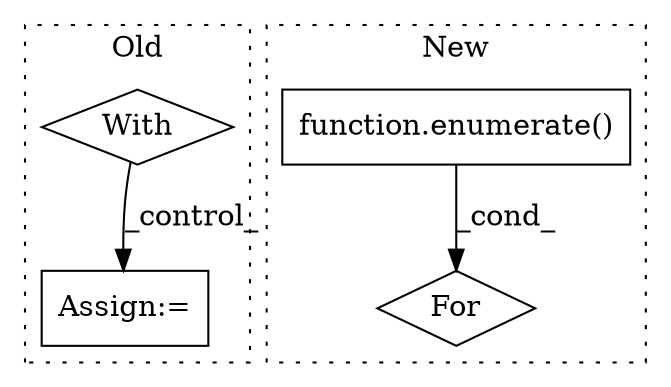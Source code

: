 digraph G {
subgraph cluster0 {
1 [label="With" a="39" s="891,899" l="5,49" shape="diamond"];
3 [label="Assign:=" a="68" s="5952" l="3" shape="box"];
label = "Old";
style="dotted";
}
subgraph cluster1 {
2 [label="function.enumerate()" a="75" s="1023,1037" l="10,1" shape="box"];
4 [label="For" a="107" s="1006,1038" l="4,14" shape="diamond"];
label = "New";
style="dotted";
}
1 -> 3 [label="_control_"];
2 -> 4 [label="_cond_"];
}